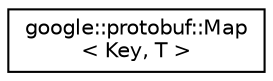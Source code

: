 digraph "类继承关系图"
{
 // LATEX_PDF_SIZE
  edge [fontname="Helvetica",fontsize="10",labelfontname="Helvetica",labelfontsize="10"];
  node [fontname="Helvetica",fontsize="10",shape=record];
  rankdir="LR";
  Node0 [label="google::protobuf::Map\l\< Key, T \>",height=0.2,width=0.4,color="black", fillcolor="white", style="filled",URL="$classgoogle_1_1protobuf_1_1Map.html",tooltip=" "];
}
